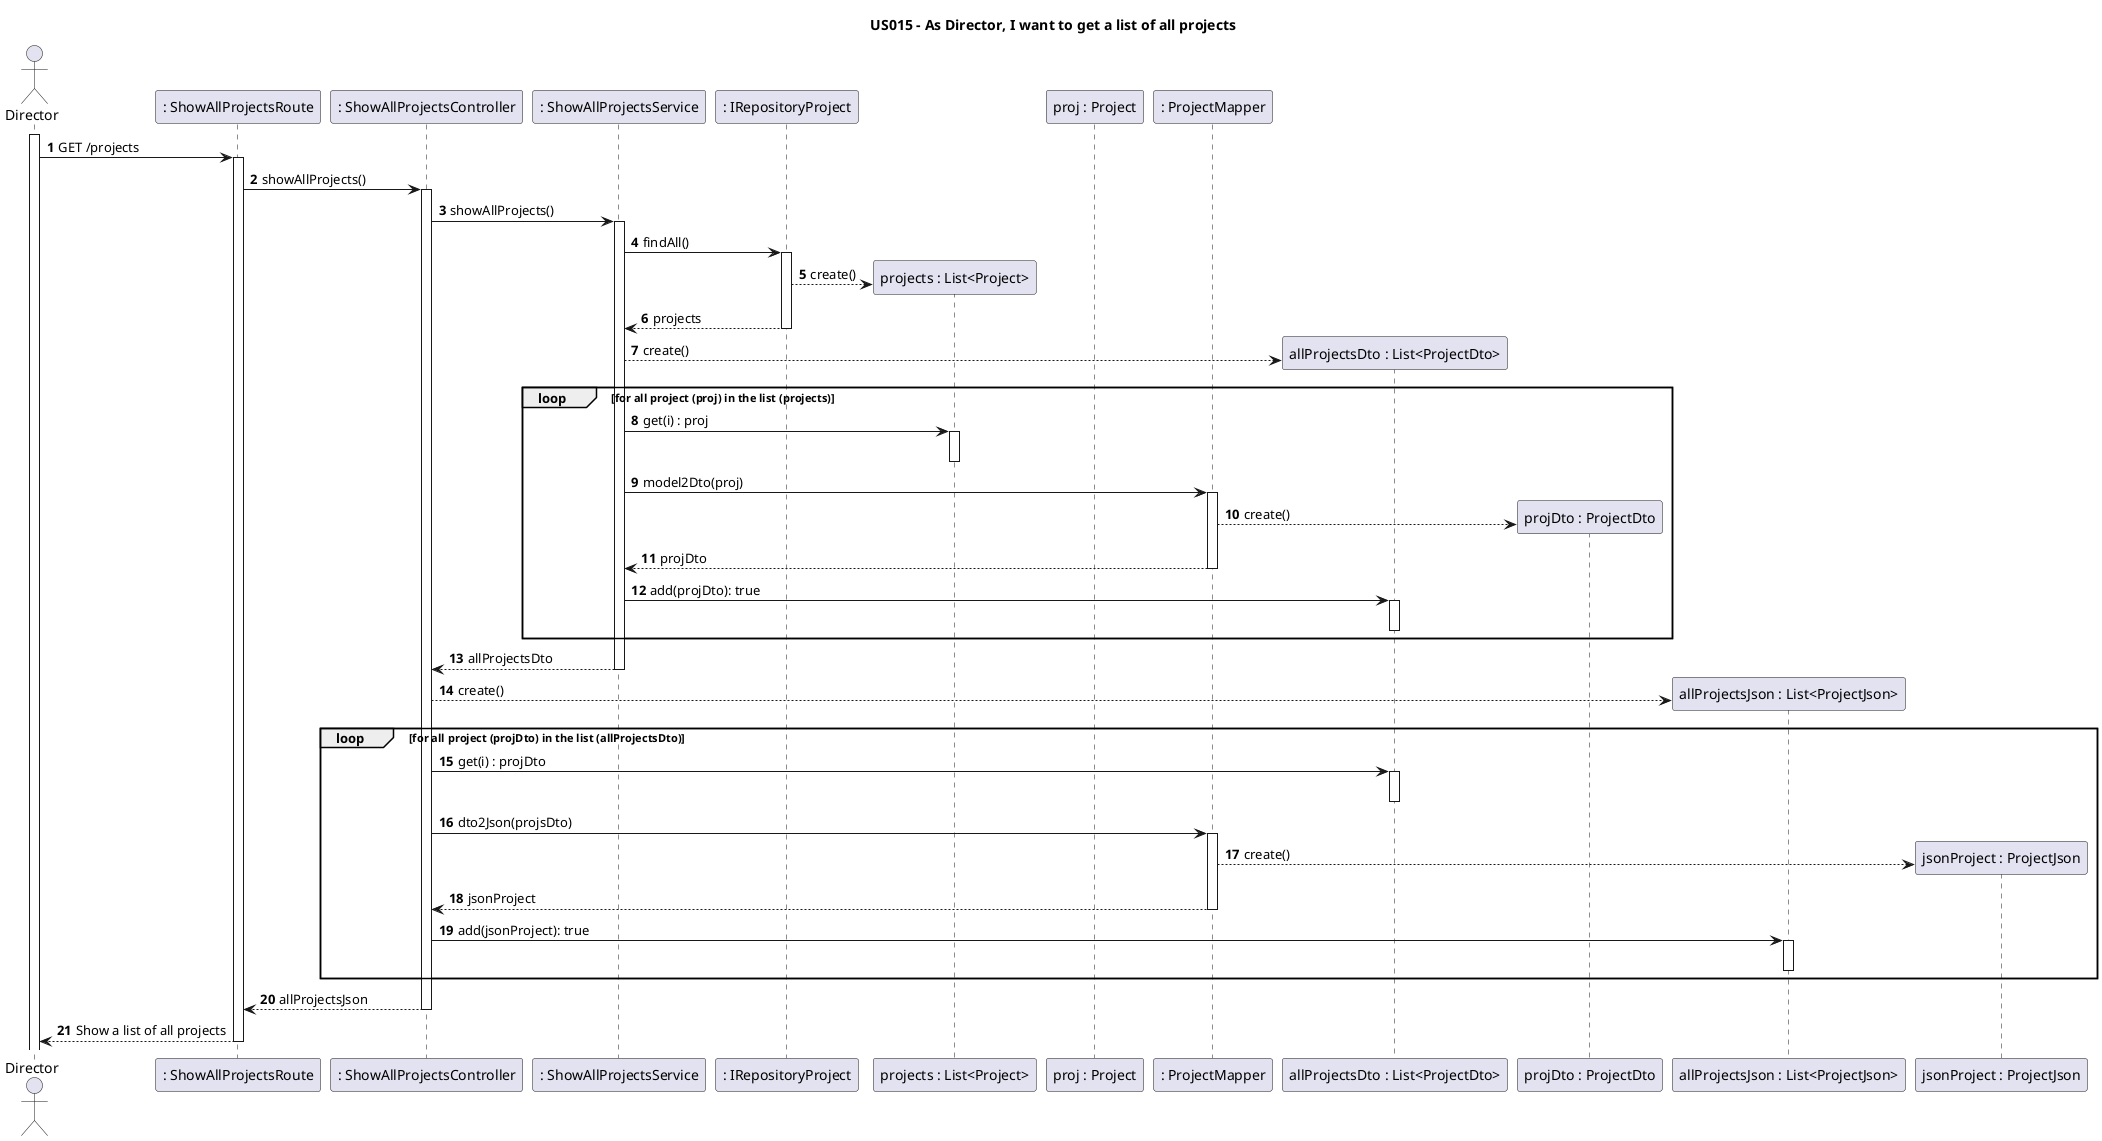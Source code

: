 @startuml
'https://plantuml.com/sequence-diagram

title US015 - As Director, I want to get a list of all projects

autonumber

actor Director as actor
participant ": ShowAllProjectsRoute" as Route
participant ": ShowAllProjectsController" as Ctrl
participant ": ShowAllProjectsService" as Srv
participant ": IRepositoryProject" as store
participant "projects : List<Project>" as list
participant "proj : Project" as proj
participant ": ProjectMapper" as map
participant "allProjectsDto : List<ProjectDto>" as listDto
participant "projDto : ProjectDto" as dto
participant "allProjectsJson : List<ProjectJson>" as listJson
participant "jsonProject : ProjectJson" as json

activate actor
autoactivate on

actor -> Route: GET /projects

Route -> Ctrl: showAllProjects()

Ctrl -> Srv: showAllProjects()

Srv -> store: findAll()

store --> list**: create()

store --> Srv: projects

Srv --> listDto**: create()

loop for all project (proj) in the list (projects)

Srv -> list: get(i) : proj
deactivate

Srv -> map: model2Dto(proj)

map --> dto**: create()

map --> Srv : projDto

Srv -> listDto: add(projDto): true
deactivate

end

Srv --> Ctrl: allProjectsDto

Ctrl --> listJson**: create()

loop for all project (projDto) in the list (allProjectsDto)

Ctrl -> listDto: get(i) : projDto
deactivate

Ctrl -> map: dto2Json(projsDto)

map --> json**: create()

map --> Ctrl : jsonProject

Ctrl -> listJson: add(jsonProject): true
deactivate

end

Ctrl --> Route: allProjectsJson

Route --> actor: Show a list of all projects


@enduml
